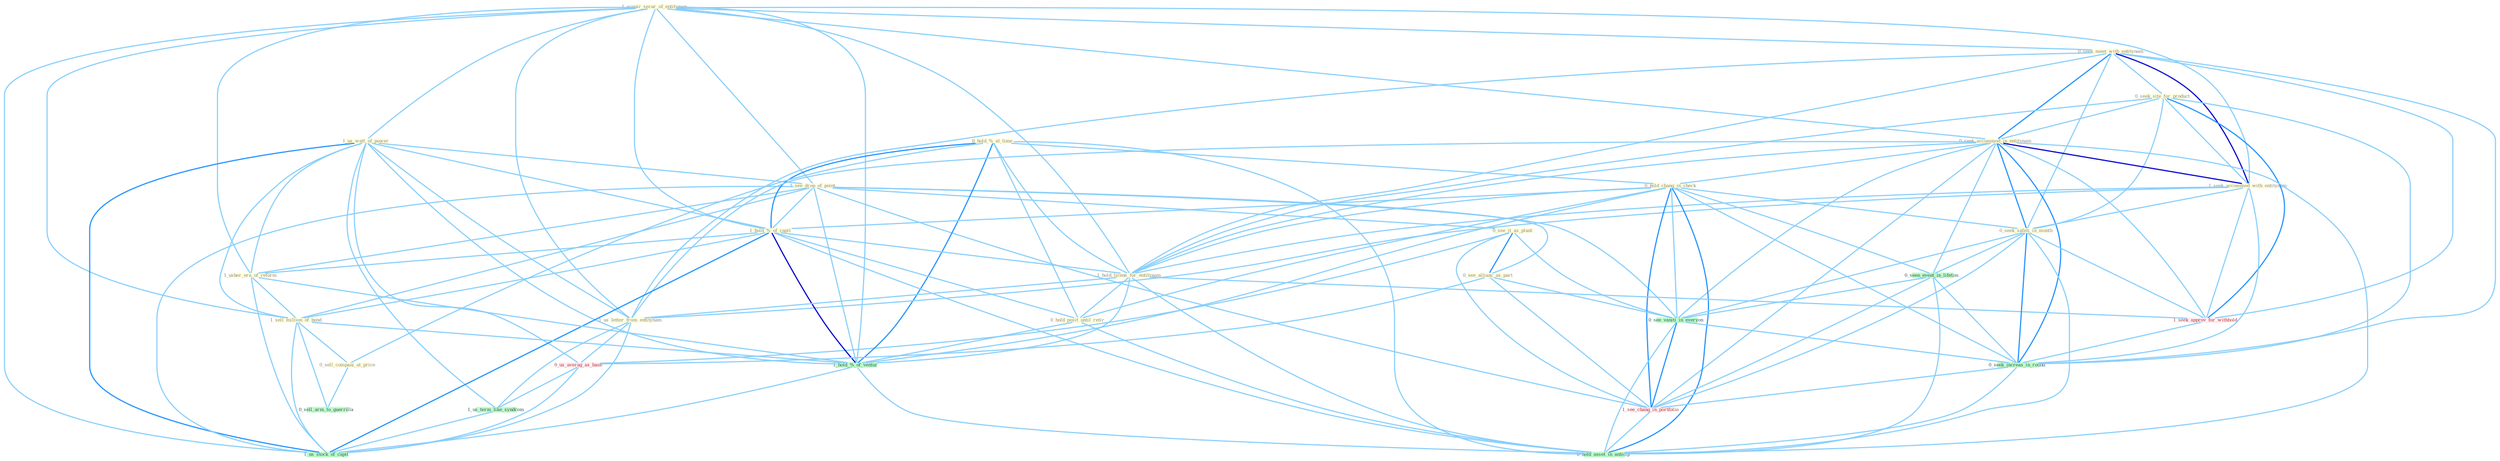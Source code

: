 Graph G{ 
    node
    [shape=polygon,style=filled,width=.5,height=.06,color="#BDFCC9",fixedsize=true,fontsize=4,
    fontcolor="#2f4f4f"];
    {node
    [color="#ffffe0", fontcolor="#8b7d6b"] "1_acquir_secur_of_entitynam " "1_us_watt_of_power " "1_see_drop_of_point " "0_seek_meet_with_entitynam " "0_see_it_as_plant " "0_seek_site_for_product " "0_hold_%_at_time " "0_seek_accommod_in_entitynam " "1_seek_accommod_with_entitynam " "0_hold_chang_in_check " "1_hold_%_of_capit " "1_hold_licens_for_entitynam " "0_seek_safeti_in_month " "1_usher_era_of_reform " "1_sell_million_of_bond " "0_sell_compani_at_price " "0_hold_posit_until_retir " "0_see_allianc_as_part " "1_us_letter_from_entitynam "}
{node [color="#fff0f5", fontcolor="#b22222"] "0_us_averag_as_base " "1_seek_approv_for_withhold " "1_see_chang_in_portfolio "}
edge [color="#B0E2FF"];

	"1_acquir_secur_of_entitynam " -- "1_us_watt_of_power " [w="1", color="#87cefa" ];
	"1_acquir_secur_of_entitynam " -- "1_see_drop_of_point " [w="1", color="#87cefa" ];
	"1_acquir_secur_of_entitynam " -- "0_seek_meet_with_entitynam " [w="1", color="#87cefa" ];
	"1_acquir_secur_of_entitynam " -- "0_seek_accommod_in_entitynam " [w="1", color="#87cefa" ];
	"1_acquir_secur_of_entitynam " -- "1_seek_accommod_with_entitynam " [w="1", color="#87cefa" ];
	"1_acquir_secur_of_entitynam " -- "1_hold_%_of_capit " [w="1", color="#87cefa" ];
	"1_acquir_secur_of_entitynam " -- "1_hold_licens_for_entitynam " [w="1", color="#87cefa" ];
	"1_acquir_secur_of_entitynam " -- "1_usher_era_of_reform " [w="1", color="#87cefa" ];
	"1_acquir_secur_of_entitynam " -- "1_sell_million_of_bond " [w="1", color="#87cefa" ];
	"1_acquir_secur_of_entitynam " -- "1_us_letter_from_entitynam " [w="1", color="#87cefa" ];
	"1_acquir_secur_of_entitynam " -- "1_hold_%_of_ventur " [w="1", color="#87cefa" ];
	"1_acquir_secur_of_entitynam " -- "1_us_stock_of_capit " [w="1", color="#87cefa" ];
	"1_us_watt_of_power " -- "1_see_drop_of_point " [w="1", color="#87cefa" ];
	"1_us_watt_of_power " -- "1_hold_%_of_capit " [w="1", color="#87cefa" ];
	"1_us_watt_of_power " -- "1_usher_era_of_reform " [w="1", color="#87cefa" ];
	"1_us_watt_of_power " -- "1_sell_million_of_bond " [w="1", color="#87cefa" ];
	"1_us_watt_of_power " -- "1_us_letter_from_entitynam " [w="1", color="#87cefa" ];
	"1_us_watt_of_power " -- "0_us_averag_as_base " [w="1", color="#87cefa" ];
	"1_us_watt_of_power " -- "1_us_term_like_syndrom " [w="1", color="#87cefa" ];
	"1_us_watt_of_power " -- "1_hold_%_of_ventur " [w="1", color="#87cefa" ];
	"1_us_watt_of_power " -- "1_us_stock_of_capit " [w="2", color="#1e90ff" , len=0.8];
	"1_see_drop_of_point " -- "0_see_it_as_plant " [w="1", color="#87cefa" ];
	"1_see_drop_of_point " -- "1_hold_%_of_capit " [w="1", color="#87cefa" ];
	"1_see_drop_of_point " -- "1_usher_era_of_reform " [w="1", color="#87cefa" ];
	"1_see_drop_of_point " -- "1_sell_million_of_bond " [w="1", color="#87cefa" ];
	"1_see_drop_of_point " -- "0_see_allianc_as_part " [w="1", color="#87cefa" ];
	"1_see_drop_of_point " -- "1_hold_%_of_ventur " [w="1", color="#87cefa" ];
	"1_see_drop_of_point " -- "0_see_vaniti_in_everyon " [w="1", color="#87cefa" ];
	"1_see_drop_of_point " -- "1_us_stock_of_capit " [w="1", color="#87cefa" ];
	"1_see_drop_of_point " -- "1_see_chang_in_portfolio " [w="1", color="#87cefa" ];
	"0_seek_meet_with_entitynam " -- "0_seek_site_for_product " [w="1", color="#87cefa" ];
	"0_seek_meet_with_entitynam " -- "0_seek_accommod_in_entitynam " [w="2", color="#1e90ff" , len=0.8];
	"0_seek_meet_with_entitynam " -- "1_seek_accommod_with_entitynam " [w="3", color="#0000cd" , len=0.6];
	"0_seek_meet_with_entitynam " -- "1_hold_licens_for_entitynam " [w="1", color="#87cefa" ];
	"0_seek_meet_with_entitynam " -- "0_seek_safeti_in_month " [w="1", color="#87cefa" ];
	"0_seek_meet_with_entitynam " -- "1_us_letter_from_entitynam " [w="1", color="#87cefa" ];
	"0_seek_meet_with_entitynam " -- "1_seek_approv_for_withhold " [w="1", color="#87cefa" ];
	"0_seek_meet_with_entitynam " -- "0_seek_increas_in_round " [w="1", color="#87cefa" ];
	"0_see_it_as_plant " -- "0_see_allianc_as_part " [w="2", color="#1e90ff" , len=0.8];
	"0_see_it_as_plant " -- "0_us_averag_as_base " [w="1", color="#87cefa" ];
	"0_see_it_as_plant " -- "0_see_vaniti_in_everyon " [w="1", color="#87cefa" ];
	"0_see_it_as_plant " -- "1_see_chang_in_portfolio " [w="1", color="#87cefa" ];
	"0_seek_site_for_product " -- "0_seek_accommod_in_entitynam " [w="1", color="#87cefa" ];
	"0_seek_site_for_product " -- "1_seek_accommod_with_entitynam " [w="1", color="#87cefa" ];
	"0_seek_site_for_product " -- "1_hold_licens_for_entitynam " [w="1", color="#87cefa" ];
	"0_seek_site_for_product " -- "0_seek_safeti_in_month " [w="1", color="#87cefa" ];
	"0_seek_site_for_product " -- "1_seek_approv_for_withhold " [w="2", color="#1e90ff" , len=0.8];
	"0_seek_site_for_product " -- "0_seek_increas_in_round " [w="1", color="#87cefa" ];
	"0_hold_%_at_time " -- "0_hold_chang_in_check " [w="1", color="#87cefa" ];
	"0_hold_%_at_time " -- "1_hold_%_of_capit " [w="2", color="#1e90ff" , len=0.8];
	"0_hold_%_at_time " -- "1_hold_licens_for_entitynam " [w="1", color="#87cefa" ];
	"0_hold_%_at_time " -- "0_sell_compani_at_price " [w="1", color="#87cefa" ];
	"0_hold_%_at_time " -- "0_hold_posit_until_retir " [w="1", color="#87cefa" ];
	"0_hold_%_at_time " -- "1_hold_%_of_ventur " [w="2", color="#1e90ff" , len=0.8];
	"0_hold_%_at_time " -- "0_hold_asset_in_anticip " [w="1", color="#87cefa" ];
	"0_seek_accommod_in_entitynam " -- "1_seek_accommod_with_entitynam " [w="3", color="#0000cd" , len=0.6];
	"0_seek_accommod_in_entitynam " -- "0_hold_chang_in_check " [w="1", color="#87cefa" ];
	"0_seek_accommod_in_entitynam " -- "1_hold_licens_for_entitynam " [w="1", color="#87cefa" ];
	"0_seek_accommod_in_entitynam " -- "0_seek_safeti_in_month " [w="2", color="#1e90ff" , len=0.8];
	"0_seek_accommod_in_entitynam " -- "1_us_letter_from_entitynam " [w="1", color="#87cefa" ];
	"0_seek_accommod_in_entitynam " -- "0_seen_event_in_lifetim " [w="1", color="#87cefa" ];
	"0_seek_accommod_in_entitynam " -- "1_seek_approv_for_withhold " [w="1", color="#87cefa" ];
	"0_seek_accommod_in_entitynam " -- "0_see_vaniti_in_everyon " [w="1", color="#87cefa" ];
	"0_seek_accommod_in_entitynam " -- "0_seek_increas_in_round " [w="2", color="#1e90ff" , len=0.8];
	"0_seek_accommod_in_entitynam " -- "1_see_chang_in_portfolio " [w="1", color="#87cefa" ];
	"0_seek_accommod_in_entitynam " -- "0_hold_asset_in_anticip " [w="1", color="#87cefa" ];
	"1_seek_accommod_with_entitynam " -- "1_hold_licens_for_entitynam " [w="1", color="#87cefa" ];
	"1_seek_accommod_with_entitynam " -- "0_seek_safeti_in_month " [w="1", color="#87cefa" ];
	"1_seek_accommod_with_entitynam " -- "1_us_letter_from_entitynam " [w="1", color="#87cefa" ];
	"1_seek_accommod_with_entitynam " -- "1_seek_approv_for_withhold " [w="1", color="#87cefa" ];
	"1_seek_accommod_with_entitynam " -- "0_seek_increas_in_round " [w="1", color="#87cefa" ];
	"0_hold_chang_in_check " -- "1_hold_%_of_capit " [w="1", color="#87cefa" ];
	"0_hold_chang_in_check " -- "1_hold_licens_for_entitynam " [w="1", color="#87cefa" ];
	"0_hold_chang_in_check " -- "0_seek_safeti_in_month " [w="1", color="#87cefa" ];
	"0_hold_chang_in_check " -- "0_hold_posit_until_retir " [w="1", color="#87cefa" ];
	"0_hold_chang_in_check " -- "0_seen_event_in_lifetim " [w="1", color="#87cefa" ];
	"0_hold_chang_in_check " -- "1_hold_%_of_ventur " [w="1", color="#87cefa" ];
	"0_hold_chang_in_check " -- "0_see_vaniti_in_everyon " [w="1", color="#87cefa" ];
	"0_hold_chang_in_check " -- "0_seek_increas_in_round " [w="1", color="#87cefa" ];
	"0_hold_chang_in_check " -- "1_see_chang_in_portfolio " [w="2", color="#1e90ff" , len=0.8];
	"0_hold_chang_in_check " -- "0_hold_asset_in_anticip " [w="2", color="#1e90ff" , len=0.8];
	"1_hold_%_of_capit " -- "1_hold_licens_for_entitynam " [w="1", color="#87cefa" ];
	"1_hold_%_of_capit " -- "1_usher_era_of_reform " [w="1", color="#87cefa" ];
	"1_hold_%_of_capit " -- "1_sell_million_of_bond " [w="1", color="#87cefa" ];
	"1_hold_%_of_capit " -- "0_hold_posit_until_retir " [w="1", color="#87cefa" ];
	"1_hold_%_of_capit " -- "1_hold_%_of_ventur " [w="3", color="#0000cd" , len=0.6];
	"1_hold_%_of_capit " -- "1_us_stock_of_capit " [w="2", color="#1e90ff" , len=0.8];
	"1_hold_%_of_capit " -- "0_hold_asset_in_anticip " [w="1", color="#87cefa" ];
	"1_hold_licens_for_entitynam " -- "0_hold_posit_until_retir " [w="1", color="#87cefa" ];
	"1_hold_licens_for_entitynam " -- "1_us_letter_from_entitynam " [w="1", color="#87cefa" ];
	"1_hold_licens_for_entitynam " -- "1_seek_approv_for_withhold " [w="1", color="#87cefa" ];
	"1_hold_licens_for_entitynam " -- "1_hold_%_of_ventur " [w="1", color="#87cefa" ];
	"1_hold_licens_for_entitynam " -- "0_hold_asset_in_anticip " [w="1", color="#87cefa" ];
	"0_seek_safeti_in_month " -- "0_seen_event_in_lifetim " [w="1", color="#87cefa" ];
	"0_seek_safeti_in_month " -- "1_seek_approv_for_withhold " [w="1", color="#87cefa" ];
	"0_seek_safeti_in_month " -- "0_see_vaniti_in_everyon " [w="1", color="#87cefa" ];
	"0_seek_safeti_in_month " -- "0_seek_increas_in_round " [w="2", color="#1e90ff" , len=0.8];
	"0_seek_safeti_in_month " -- "1_see_chang_in_portfolio " [w="1", color="#87cefa" ];
	"0_seek_safeti_in_month " -- "0_hold_asset_in_anticip " [w="1", color="#87cefa" ];
	"1_usher_era_of_reform " -- "1_sell_million_of_bond " [w="1", color="#87cefa" ];
	"1_usher_era_of_reform " -- "1_hold_%_of_ventur " [w="1", color="#87cefa" ];
	"1_usher_era_of_reform " -- "1_us_stock_of_capit " [w="1", color="#87cefa" ];
	"1_sell_million_of_bond " -- "0_sell_compani_at_price " [w="1", color="#87cefa" ];
	"1_sell_million_of_bond " -- "1_hold_%_of_ventur " [w="1", color="#87cefa" ];
	"1_sell_million_of_bond " -- "0_sell_arm_to_guerrilla " [w="1", color="#87cefa" ];
	"1_sell_million_of_bond " -- "1_us_stock_of_capit " [w="1", color="#87cefa" ];
	"0_sell_compani_at_price " -- "0_sell_arm_to_guerrilla " [w="1", color="#87cefa" ];
	"0_hold_posit_until_retir " -- "1_hold_%_of_ventur " [w="1", color="#87cefa" ];
	"0_hold_posit_until_retir " -- "0_hold_asset_in_anticip " [w="1", color="#87cefa" ];
	"0_see_allianc_as_part " -- "0_us_averag_as_base " [w="1", color="#87cefa" ];
	"0_see_allianc_as_part " -- "0_see_vaniti_in_everyon " [w="1", color="#87cefa" ];
	"0_see_allianc_as_part " -- "1_see_chang_in_portfolio " [w="1", color="#87cefa" ];
	"1_us_letter_from_entitynam " -- "0_us_averag_as_base " [w="1", color="#87cefa" ];
	"1_us_letter_from_entitynam " -- "1_us_term_like_syndrom " [w="1", color="#87cefa" ];
	"1_us_letter_from_entitynam " -- "1_us_stock_of_capit " [w="1", color="#87cefa" ];
	"0_seen_event_in_lifetim " -- "0_see_vaniti_in_everyon " [w="1", color="#87cefa" ];
	"0_seen_event_in_lifetim " -- "0_seek_increas_in_round " [w="1", color="#87cefa" ];
	"0_seen_event_in_lifetim " -- "1_see_chang_in_portfolio " [w="1", color="#87cefa" ];
	"0_seen_event_in_lifetim " -- "0_hold_asset_in_anticip " [w="1", color="#87cefa" ];
	"0_us_averag_as_base " -- "1_us_term_like_syndrom " [w="1", color="#87cefa" ];
	"0_us_averag_as_base " -- "1_us_stock_of_capit " [w="1", color="#87cefa" ];
	"1_us_term_like_syndrom " -- "1_us_stock_of_capit " [w="1", color="#87cefa" ];
	"1_seek_approv_for_withhold " -- "0_seek_increas_in_round " [w="1", color="#87cefa" ];
	"1_hold_%_of_ventur " -- "1_us_stock_of_capit " [w="1", color="#87cefa" ];
	"1_hold_%_of_ventur " -- "0_hold_asset_in_anticip " [w="1", color="#87cefa" ];
	"0_see_vaniti_in_everyon " -- "0_seek_increas_in_round " [w="1", color="#87cefa" ];
	"0_see_vaniti_in_everyon " -- "1_see_chang_in_portfolio " [w="2", color="#1e90ff" , len=0.8];
	"0_see_vaniti_in_everyon " -- "0_hold_asset_in_anticip " [w="1", color="#87cefa" ];
	"0_seek_increas_in_round " -- "1_see_chang_in_portfolio " [w="1", color="#87cefa" ];
	"0_seek_increas_in_round " -- "0_hold_asset_in_anticip " [w="1", color="#87cefa" ];
	"1_see_chang_in_portfolio " -- "0_hold_asset_in_anticip " [w="1", color="#87cefa" ];
}